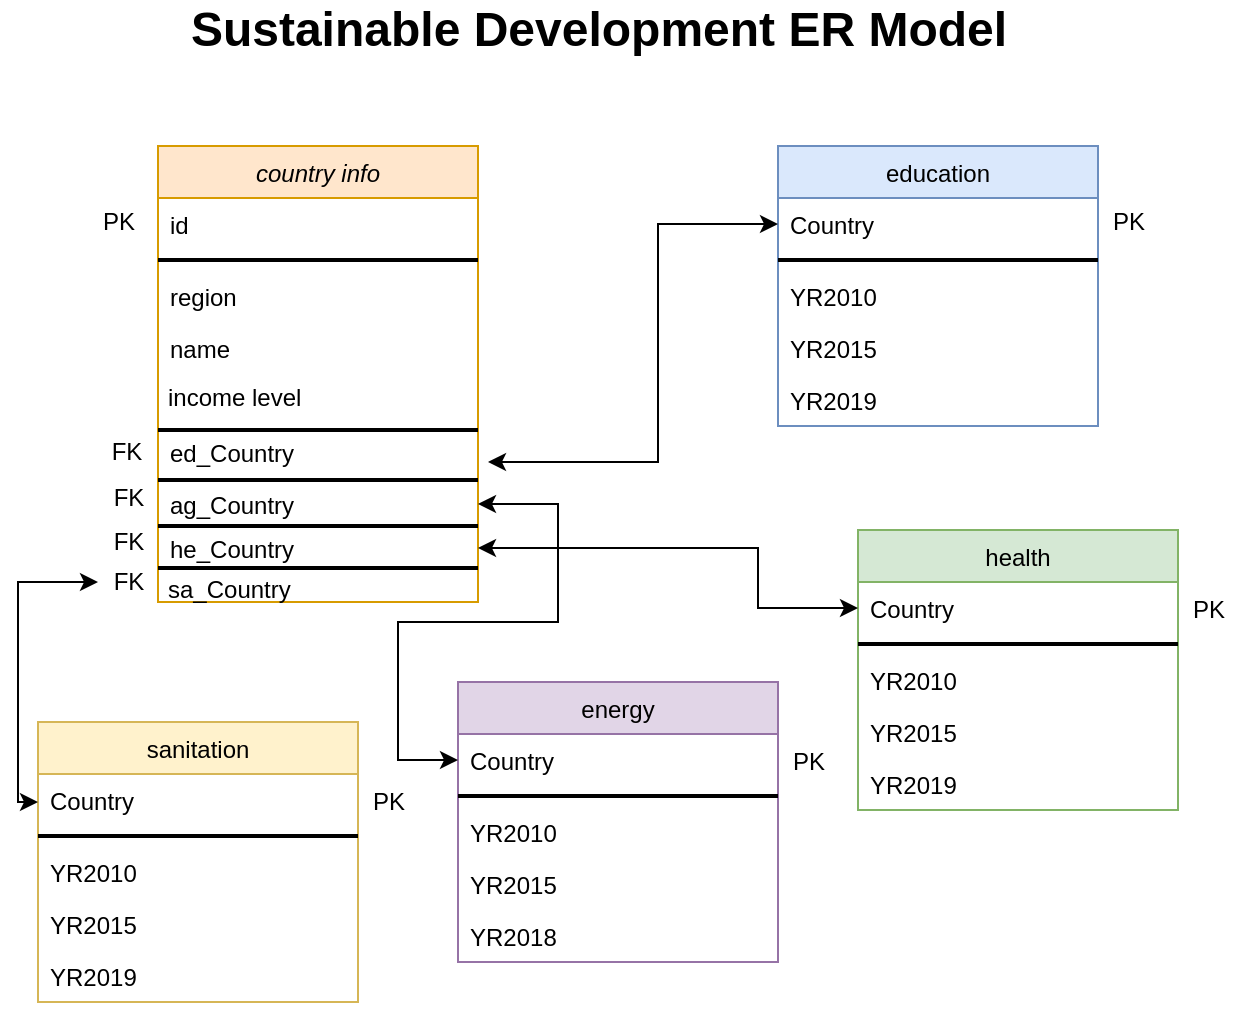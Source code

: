 <mxfile version="16.6.5" type="device"><diagram id="C5RBs43oDa-KdzZeNtuy" name="Page-1"><mxGraphModel dx="1284" dy="820" grid="1" gridSize="10" guides="1" tooltips="1" connect="1" arrows="1" fold="1" page="1" pageScale="1" pageWidth="827" pageHeight="1169" math="0" shadow="0"><root><mxCell id="WIyWlLk6GJQsqaUBKTNV-0"/><mxCell id="WIyWlLk6GJQsqaUBKTNV-1" parent="WIyWlLk6GJQsqaUBKTNV-0"/><mxCell id="zkfFHV4jXpPFQw0GAbJ--0" value="country info" style="swimlane;fontStyle=2;align=center;verticalAlign=top;childLayout=stackLayout;horizontal=1;startSize=26;horizontalStack=0;resizeParent=1;resizeLast=0;collapsible=1;marginBottom=0;rounded=0;shadow=0;strokeWidth=1;fillColor=#ffe6cc;strokeColor=#d79b00;" parent="WIyWlLk6GJQsqaUBKTNV-1" vertex="1"><mxGeometry x="190" y="173" width="160" height="228" as="geometry"><mxRectangle x="230" y="140" width="160" height="26" as="alternateBounds"/></mxGeometry></mxCell><mxCell id="zkfFHV4jXpPFQw0GAbJ--1" value="id" style="text;align=left;verticalAlign=top;spacingLeft=4;spacingRight=4;overflow=hidden;rotatable=0;points=[[0,0.5],[1,0.5]];portConstraint=eastwest;" parent="zkfFHV4jXpPFQw0GAbJ--0" vertex="1"><mxGeometry y="26" width="160" height="26" as="geometry"/></mxCell><mxCell id="sHL_x_gOB31hXpXQfg5x-4" value="" style="line;strokeWidth=2;html=1;" vertex="1" parent="zkfFHV4jXpPFQw0GAbJ--0"><mxGeometry y="52" width="160" height="10" as="geometry"/></mxCell><mxCell id="zkfFHV4jXpPFQw0GAbJ--3" value="region" style="text;align=left;verticalAlign=top;spacingLeft=4;spacingRight=4;overflow=hidden;rotatable=0;points=[[0,0.5],[1,0.5]];portConstraint=eastwest;rounded=0;shadow=0;html=0;" parent="zkfFHV4jXpPFQw0GAbJ--0" vertex="1"><mxGeometry y="62" width="160" height="26" as="geometry"/></mxCell><mxCell id="zkfFHV4jXpPFQw0GAbJ--2" value="name" style="text;align=left;verticalAlign=top;spacingLeft=4;spacingRight=4;overflow=hidden;rotatable=0;points=[[0,0.5],[1,0.5]];portConstraint=eastwest;rounded=0;shadow=0;html=0;" parent="zkfFHV4jXpPFQw0GAbJ--0" vertex="1"><mxGeometry y="88" width="160" height="26" as="geometry"/></mxCell><mxCell id="zkfFHV4jXpPFQw0GAbJ--6" value="energy" style="swimlane;fontStyle=0;align=center;verticalAlign=top;childLayout=stackLayout;horizontal=1;startSize=26;horizontalStack=0;resizeParent=1;resizeLast=0;collapsible=1;marginBottom=0;rounded=0;shadow=0;strokeWidth=1;fillColor=#e1d5e7;strokeColor=#9673a6;" parent="WIyWlLk6GJQsqaUBKTNV-1" vertex="1"><mxGeometry x="340" y="441" width="160" height="140" as="geometry"><mxRectangle x="130" y="380" width="160" height="26" as="alternateBounds"/></mxGeometry></mxCell><mxCell id="zkfFHV4jXpPFQw0GAbJ--7" value="Country" style="text;align=left;verticalAlign=top;spacingLeft=4;spacingRight=4;overflow=hidden;rotatable=0;points=[[0,0.5],[1,0.5]];portConstraint=eastwest;" parent="zkfFHV4jXpPFQw0GAbJ--6" vertex="1"><mxGeometry y="26" width="160" height="26" as="geometry"/></mxCell><mxCell id="sHL_x_gOB31hXpXQfg5x-6" value="" style="line;strokeWidth=2;html=1;" vertex="1" parent="zkfFHV4jXpPFQw0GAbJ--6"><mxGeometry y="52" width="160" height="10" as="geometry"/></mxCell><mxCell id="sHL_x_gOB31hXpXQfg5x-7" value="YR2010" style="text;align=left;verticalAlign=top;spacingLeft=4;spacingRight=4;overflow=hidden;rotatable=0;points=[[0,0.5],[1,0.5]];portConstraint=eastwest;rounded=0;shadow=0;html=0;" vertex="1" parent="zkfFHV4jXpPFQw0GAbJ--6"><mxGeometry y="62" width="160" height="26" as="geometry"/></mxCell><mxCell id="sHL_x_gOB31hXpXQfg5x-9" value="YR2015" style="text;align=left;verticalAlign=top;spacingLeft=4;spacingRight=4;overflow=hidden;rotatable=0;points=[[0,0.5],[1,0.5]];portConstraint=eastwest;rounded=0;shadow=0;html=0;" vertex="1" parent="zkfFHV4jXpPFQw0GAbJ--6"><mxGeometry y="88" width="160" height="26" as="geometry"/></mxCell><mxCell id="sHL_x_gOB31hXpXQfg5x-8" value="YR2018" style="text;align=left;verticalAlign=top;spacingLeft=4;spacingRight=4;overflow=hidden;rotatable=0;points=[[0,0.5],[1,0.5]];portConstraint=eastwest;rounded=0;shadow=0;html=0;" vertex="1" parent="zkfFHV4jXpPFQw0GAbJ--6"><mxGeometry y="114" width="160" height="26" as="geometry"/></mxCell><mxCell id="zkfFHV4jXpPFQw0GAbJ--17" value="education" style="swimlane;fontStyle=0;align=center;verticalAlign=top;childLayout=stackLayout;horizontal=1;startSize=26;horizontalStack=0;resizeParent=1;resizeLast=0;collapsible=1;marginBottom=0;rounded=0;shadow=0;strokeWidth=1;fillColor=#dae8fc;strokeColor=#6c8ebf;" parent="WIyWlLk6GJQsqaUBKTNV-1" vertex="1"><mxGeometry x="500" y="173" width="160" height="140" as="geometry"><mxRectangle x="550" y="140" width="160" height="26" as="alternateBounds"/></mxGeometry></mxCell><mxCell id="zkfFHV4jXpPFQw0GAbJ--18" value="Country" style="text;align=left;verticalAlign=top;spacingLeft=4;spacingRight=4;overflow=hidden;rotatable=0;points=[[0,0.5],[1,0.5]];portConstraint=eastwest;" parent="zkfFHV4jXpPFQw0GAbJ--17" vertex="1"><mxGeometry y="26" width="160" height="26" as="geometry"/></mxCell><mxCell id="sHL_x_gOB31hXpXQfg5x-5" value="" style="line;strokeWidth=2;html=1;" vertex="1" parent="zkfFHV4jXpPFQw0GAbJ--17"><mxGeometry y="52" width="160" height="10" as="geometry"/></mxCell><mxCell id="zkfFHV4jXpPFQw0GAbJ--19" value="YR2010" style="text;align=left;verticalAlign=top;spacingLeft=4;spacingRight=4;overflow=hidden;rotatable=0;points=[[0,0.5],[1,0.5]];portConstraint=eastwest;rounded=0;shadow=0;html=0;" parent="zkfFHV4jXpPFQw0GAbJ--17" vertex="1"><mxGeometry y="62" width="160" height="26" as="geometry"/></mxCell><mxCell id="zkfFHV4jXpPFQw0GAbJ--20" value="YR2015" style="text;align=left;verticalAlign=top;spacingLeft=4;spacingRight=4;overflow=hidden;rotatable=0;points=[[0,0.5],[1,0.5]];portConstraint=eastwest;rounded=0;shadow=0;html=0;" parent="zkfFHV4jXpPFQw0GAbJ--17" vertex="1"><mxGeometry y="88" width="160" height="26" as="geometry"/></mxCell><mxCell id="zkfFHV4jXpPFQw0GAbJ--21" value="YR2019" style="text;align=left;verticalAlign=top;spacingLeft=4;spacingRight=4;overflow=hidden;rotatable=0;points=[[0,0.5],[1,0.5]];portConstraint=eastwest;rounded=0;shadow=0;html=0;" parent="zkfFHV4jXpPFQw0GAbJ--17" vertex="1"><mxGeometry y="114" width="160" height="26" as="geometry"/></mxCell><mxCell id="sHL_x_gOB31hXpXQfg5x-0" value="income level" style="text;align=left;verticalAlign=top;spacingLeft=4;spacingRight=4;overflow=hidden;rotatable=0;points=[[0,0.5],[1,0.5]];portConstraint=eastwest;rounded=0;shadow=0;html=0;" vertex="1" parent="WIyWlLk6GJQsqaUBKTNV-1"><mxGeometry x="189" y="285" width="160" height="26" as="geometry"/></mxCell><mxCell id="sHL_x_gOB31hXpXQfg5x-1" value="PK" style="text;html=1;align=center;verticalAlign=middle;resizable=0;points=[];autosize=1;strokeColor=none;fillColor=none;" vertex="1" parent="WIyWlLk6GJQsqaUBKTNV-1"><mxGeometry x="155" y="201" width="30" height="20" as="geometry"/></mxCell><mxCell id="sHL_x_gOB31hXpXQfg5x-10" value="health" style="swimlane;fontStyle=0;align=center;verticalAlign=top;childLayout=stackLayout;horizontal=1;startSize=26;horizontalStack=0;resizeParent=1;resizeLast=0;collapsible=1;marginBottom=0;rounded=0;shadow=0;strokeWidth=1;fillColor=#d5e8d4;strokeColor=#82b366;" vertex="1" parent="WIyWlLk6GJQsqaUBKTNV-1"><mxGeometry x="540" y="365" width="160" height="140" as="geometry"><mxRectangle x="470" y="304" width="160" height="26" as="alternateBounds"/></mxGeometry></mxCell><mxCell id="sHL_x_gOB31hXpXQfg5x-11" value="Country" style="text;align=left;verticalAlign=top;spacingLeft=4;spacingRight=4;overflow=hidden;rotatable=0;points=[[0,0.5],[1,0.5]];portConstraint=eastwest;" vertex="1" parent="sHL_x_gOB31hXpXQfg5x-10"><mxGeometry y="26" width="160" height="26" as="geometry"/></mxCell><mxCell id="sHL_x_gOB31hXpXQfg5x-12" value="" style="line;strokeWidth=2;html=1;" vertex="1" parent="sHL_x_gOB31hXpXQfg5x-10"><mxGeometry y="52" width="160" height="10" as="geometry"/></mxCell><mxCell id="sHL_x_gOB31hXpXQfg5x-13" value="YR2010" style="text;align=left;verticalAlign=top;spacingLeft=4;spacingRight=4;overflow=hidden;rotatable=0;points=[[0,0.5],[1,0.5]];portConstraint=eastwest;rounded=0;shadow=0;html=0;" vertex="1" parent="sHL_x_gOB31hXpXQfg5x-10"><mxGeometry y="62" width="160" height="26" as="geometry"/></mxCell><mxCell id="sHL_x_gOB31hXpXQfg5x-15" value="YR2015" style="text;align=left;verticalAlign=top;spacingLeft=4;spacingRight=4;overflow=hidden;rotatable=0;points=[[0,0.5],[1,0.5]];portConstraint=eastwest;rounded=0;shadow=0;html=0;" vertex="1" parent="sHL_x_gOB31hXpXQfg5x-10"><mxGeometry y="88" width="160" height="26" as="geometry"/></mxCell><mxCell id="sHL_x_gOB31hXpXQfg5x-14" value="YR2019" style="text;align=left;verticalAlign=top;spacingLeft=4;spacingRight=4;overflow=hidden;rotatable=0;points=[[0,0.5],[1,0.5]];portConstraint=eastwest;rounded=0;shadow=0;html=0;" vertex="1" parent="sHL_x_gOB31hXpXQfg5x-10"><mxGeometry y="114" width="160" height="26" as="geometry"/></mxCell><mxCell id="sHL_x_gOB31hXpXQfg5x-25" value="ag_Country" style="text;align=left;verticalAlign=top;spacingLeft=4;spacingRight=4;overflow=hidden;rotatable=0;points=[[0,0.5],[1,0.5]];portConstraint=eastwest;" vertex="1" parent="WIyWlLk6GJQsqaUBKTNV-1"><mxGeometry x="190" y="339" width="160" height="26" as="geometry"/></mxCell><mxCell id="sHL_x_gOB31hXpXQfg5x-26" value="he_Country" style="text;align=left;verticalAlign=top;spacingLeft=4;spacingRight=4;overflow=hidden;rotatable=0;points=[[0,0.5],[1,0.5]];portConstraint=eastwest;" vertex="1" parent="WIyWlLk6GJQsqaUBKTNV-1"><mxGeometry x="190" y="361" width="160" height="26" as="geometry"/></mxCell><mxCell id="sHL_x_gOB31hXpXQfg5x-27" value="FK" style="text;html=1;align=center;verticalAlign=middle;resizable=0;points=[];autosize=1;strokeColor=none;fillColor=none;" vertex="1" parent="WIyWlLk6GJQsqaUBKTNV-1"><mxGeometry x="159" y="316" width="30" height="20" as="geometry"/></mxCell><mxCell id="sHL_x_gOB31hXpXQfg5x-28" value="FK" style="text;html=1;align=center;verticalAlign=middle;resizable=0;points=[];autosize=1;strokeColor=none;fillColor=none;" vertex="1" parent="WIyWlLk6GJQsqaUBKTNV-1"><mxGeometry x="160" y="339" width="30" height="20" as="geometry"/></mxCell><mxCell id="sHL_x_gOB31hXpXQfg5x-29" value="FK" style="text;html=1;align=center;verticalAlign=middle;resizable=0;points=[];autosize=1;" vertex="1" parent="WIyWlLk6GJQsqaUBKTNV-1"><mxGeometry x="160" y="361" width="30" height="20" as="geometry"/></mxCell><mxCell id="sHL_x_gOB31hXpXQfg5x-30" value="ed_Country" style="text;align=left;verticalAlign=top;spacingLeft=4;spacingRight=4;overflow=hidden;rotatable=0;points=[[0,0.5],[1,0.5]];portConstraint=eastwest;shadow=1;" vertex="1" parent="WIyWlLk6GJQsqaUBKTNV-1"><mxGeometry x="190" y="313" width="160" height="26" as="geometry"/></mxCell><mxCell id="sHL_x_gOB31hXpXQfg5x-31" value="" style="line;strokeWidth=2;html=1;" vertex="1" parent="WIyWlLk6GJQsqaUBKTNV-1"><mxGeometry x="190" y="310" width="160" height="10" as="geometry"/></mxCell><mxCell id="sHL_x_gOB31hXpXQfg5x-32" value="" style="endArrow=classic;startArrow=classic;html=1;rounded=0;entryX=0;entryY=0.5;entryDx=0;entryDy=0;" edge="1" parent="WIyWlLk6GJQsqaUBKTNV-1" target="zkfFHV4jXpPFQw0GAbJ--18"><mxGeometry width="50" height="50" relative="1" as="geometry"><mxPoint x="355" y="331" as="sourcePoint"/><mxPoint x="405" y="281" as="targetPoint"/><Array as="points"><mxPoint x="440" y="331"/><mxPoint x="440" y="261"/><mxPoint x="440" y="212"/></Array></mxGeometry></mxCell><mxCell id="sHL_x_gOB31hXpXQfg5x-33" value="" style="line;strokeWidth=2;html=1;" vertex="1" parent="WIyWlLk6GJQsqaUBKTNV-1"><mxGeometry x="190" y="335" width="160" height="10" as="geometry"/></mxCell><mxCell id="sHL_x_gOB31hXpXQfg5x-34" value="" style="line;strokeWidth=2;html=1;" vertex="1" parent="WIyWlLk6GJQsqaUBKTNV-1"><mxGeometry x="190" y="358" width="160" height="10" as="geometry"/></mxCell><mxCell id="sHL_x_gOB31hXpXQfg5x-35" value="" style="endArrow=classic;startArrow=classic;html=1;rounded=0;entryX=0;entryY=0.5;entryDx=0;entryDy=0;exitX=1;exitY=0.5;exitDx=0;exitDy=0;" edge="1" parent="WIyWlLk6GJQsqaUBKTNV-1" source="sHL_x_gOB31hXpXQfg5x-26" target="sHL_x_gOB31hXpXQfg5x-11"><mxGeometry width="50" height="50" relative="1" as="geometry"><mxPoint x="350" y="391" as="sourcePoint"/><mxPoint x="400" y="341" as="targetPoint"/><Array as="points"><mxPoint x="490" y="374"/><mxPoint x="490" y="404"/></Array></mxGeometry></mxCell><mxCell id="sHL_x_gOB31hXpXQfg5x-36" value="" style="endArrow=classic;startArrow=classic;html=1;rounded=0;entryX=1;entryY=0.5;entryDx=0;entryDy=0;exitX=0;exitY=0.5;exitDx=0;exitDy=0;" edge="1" parent="WIyWlLk6GJQsqaUBKTNV-1" source="zkfFHV4jXpPFQw0GAbJ--7" target="sHL_x_gOB31hXpXQfg5x-25"><mxGeometry width="50" height="50" relative="1" as="geometry"><mxPoint x="300" y="481" as="sourcePoint"/><mxPoint x="400" y="341" as="targetPoint"/><Array as="points"><mxPoint x="310" y="480"/><mxPoint x="310" y="411"/><mxPoint x="390" y="411"/><mxPoint x="390" y="352"/></Array></mxGeometry></mxCell><mxCell id="sHL_x_gOB31hXpXQfg5x-37" value="PK" style="text;html=1;align=center;verticalAlign=middle;resizable=0;points=[];autosize=1;strokeColor=none;fillColor=none;" vertex="1" parent="WIyWlLk6GJQsqaUBKTNV-1"><mxGeometry x="660" y="201" width="30" height="20" as="geometry"/></mxCell><mxCell id="sHL_x_gOB31hXpXQfg5x-38" value="PK" style="text;html=1;align=center;verticalAlign=middle;resizable=0;points=[];autosize=1;strokeColor=none;fillColor=none;" vertex="1" parent="WIyWlLk6GJQsqaUBKTNV-1"><mxGeometry x="500" y="471" width="30" height="20" as="geometry"/></mxCell><mxCell id="sHL_x_gOB31hXpXQfg5x-39" value="PK" style="text;html=1;align=center;verticalAlign=middle;resizable=0;points=[];autosize=1;strokeColor=none;fillColor=none;" vertex="1" parent="WIyWlLk6GJQsqaUBKTNV-1"><mxGeometry x="700" y="395" width="30" height="20" as="geometry"/></mxCell><mxCell id="sHL_x_gOB31hXpXQfg5x-40" value="sanitation" style="swimlane;fontStyle=0;align=center;verticalAlign=top;childLayout=stackLayout;horizontal=1;startSize=26;horizontalStack=0;resizeParent=1;resizeLast=0;collapsible=1;marginBottom=0;rounded=0;shadow=0;strokeWidth=1;fillColor=#fff2cc;strokeColor=#d6b656;" vertex="1" parent="WIyWlLk6GJQsqaUBKTNV-1"><mxGeometry x="130" y="461" width="160" height="140" as="geometry"><mxRectangle x="130" y="380" width="160" height="26" as="alternateBounds"/></mxGeometry></mxCell><mxCell id="sHL_x_gOB31hXpXQfg5x-41" value="Country" style="text;align=left;verticalAlign=top;spacingLeft=4;spacingRight=4;overflow=hidden;rotatable=0;points=[[0,0.5],[1,0.5]];portConstraint=eastwest;" vertex="1" parent="sHL_x_gOB31hXpXQfg5x-40"><mxGeometry y="26" width="160" height="26" as="geometry"/></mxCell><mxCell id="sHL_x_gOB31hXpXQfg5x-42" value="" style="line;strokeWidth=2;html=1;" vertex="1" parent="sHL_x_gOB31hXpXQfg5x-40"><mxGeometry y="52" width="160" height="10" as="geometry"/></mxCell><mxCell id="sHL_x_gOB31hXpXQfg5x-43" value="YR2010" style="text;align=left;verticalAlign=top;spacingLeft=4;spacingRight=4;overflow=hidden;rotatable=0;points=[[0,0.5],[1,0.5]];portConstraint=eastwest;rounded=0;shadow=0;html=0;" vertex="1" parent="sHL_x_gOB31hXpXQfg5x-40"><mxGeometry y="62" width="160" height="26" as="geometry"/></mxCell><mxCell id="sHL_x_gOB31hXpXQfg5x-44" value="YR2015" style="text;align=left;verticalAlign=top;spacingLeft=4;spacingRight=4;overflow=hidden;rotatable=0;points=[[0,0.5],[1,0.5]];portConstraint=eastwest;rounded=0;shadow=0;html=0;" vertex="1" parent="sHL_x_gOB31hXpXQfg5x-40"><mxGeometry y="88" width="160" height="26" as="geometry"/></mxCell><mxCell id="sHL_x_gOB31hXpXQfg5x-45" value="YR2019" style="text;align=left;verticalAlign=top;spacingLeft=4;spacingRight=4;overflow=hidden;rotatable=0;points=[[0,0.5],[1,0.5]];portConstraint=eastwest;rounded=0;shadow=0;html=0;" vertex="1" parent="sHL_x_gOB31hXpXQfg5x-40"><mxGeometry y="114" width="160" height="26" as="geometry"/></mxCell><mxCell id="sHL_x_gOB31hXpXQfg5x-46" value="sa_Country" style="text;align=left;verticalAlign=top;spacingLeft=4;spacingRight=4;overflow=hidden;rotatable=0;points=[[0,0.5],[1,0.5]];portConstraint=eastwest;" vertex="1" parent="WIyWlLk6GJQsqaUBKTNV-1"><mxGeometry x="189" y="381" width="160" height="26" as="geometry"/></mxCell><mxCell id="sHL_x_gOB31hXpXQfg5x-47" value="" style="line;strokeWidth=2;html=1;" vertex="1" parent="WIyWlLk6GJQsqaUBKTNV-1"><mxGeometry x="190" y="379" width="160" height="10" as="geometry"/></mxCell><mxCell id="sHL_x_gOB31hXpXQfg5x-48" value="FK" style="text;html=1;align=center;verticalAlign=middle;resizable=0;points=[];autosize=1;" vertex="1" parent="WIyWlLk6GJQsqaUBKTNV-1"><mxGeometry x="160" y="381" width="30" height="20" as="geometry"/></mxCell><mxCell id="sHL_x_gOB31hXpXQfg5x-49" value="" style="endArrow=classic;startArrow=classic;html=1;rounded=0;" edge="1" parent="WIyWlLk6GJQsqaUBKTNV-1" source="sHL_x_gOB31hXpXQfg5x-48"><mxGeometry width="50" height="50" relative="1" as="geometry"><mxPoint x="80" y="551" as="sourcePoint"/><mxPoint x="130" y="501" as="targetPoint"/><Array as="points"><mxPoint x="120" y="391"/><mxPoint x="120" y="441"/><mxPoint x="120" y="501"/></Array></mxGeometry></mxCell><mxCell id="sHL_x_gOB31hXpXQfg5x-50" value="PK" style="text;html=1;align=center;verticalAlign=middle;resizable=0;points=[];autosize=1;strokeColor=none;fillColor=none;" vertex="1" parent="WIyWlLk6GJQsqaUBKTNV-1"><mxGeometry x="290" y="491" width="30" height="20" as="geometry"/></mxCell><mxCell id="sHL_x_gOB31hXpXQfg5x-51" value="&lt;font style=&quot;font-size: 24px&quot;&gt;&lt;b&gt;Sustainable Development ER Model&lt;/b&gt;&lt;/font&gt;" style="text;html=1;align=center;verticalAlign=middle;resizable=0;points=[];autosize=1;strokeColor=none;fillColor=none;" vertex="1" parent="WIyWlLk6GJQsqaUBKTNV-1"><mxGeometry x="200" y="105" width="420" height="20" as="geometry"/></mxCell></root></mxGraphModel></diagram></mxfile>